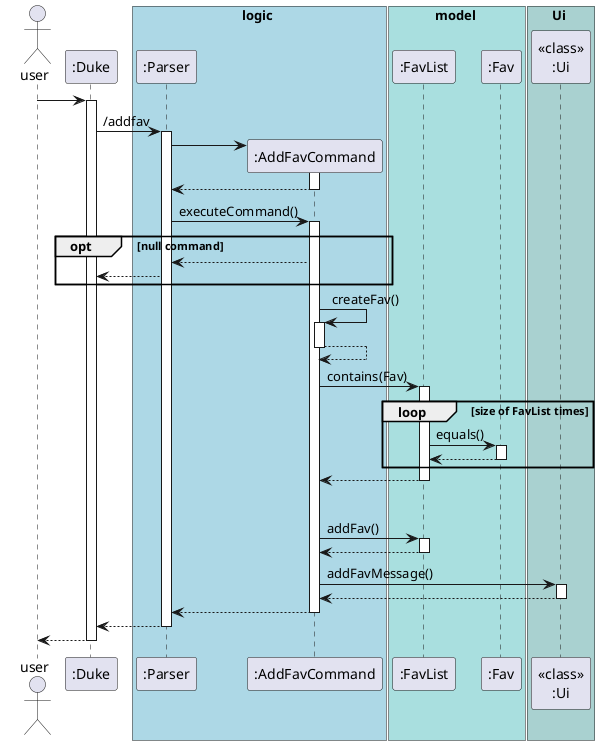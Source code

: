 @startuml
actor user
participant ":Duke"
box logic #LightBlue
participant ":Parser"
participant ":AddFavCommand"
end box
box model #A9DFDF
participant ":FavList"
participant ":Fav"
end box
box Ui #A9D1D0
participant "<<class>>\n:Ui"
end box

user ->":Duke"
activate ":Duke"
":Duke" -> ":Parser" : /addfav
activate ":Parser"
create ":AddFavCommand"
":Parser" -> ":AddFavCommand"
activate ":AddFavCommand"
":AddFavCommand" --> ":Parser"
deactivate ":AddFavCommand"
":Parser" -> ":AddFavCommand" : executeCommand()
activate ":AddFavCommand"
opt null command
    ":AddFavCommand" --> ":Parser"
    ":Parser" --> ":Duke"
end
":AddFavCommand" -> ":AddFavCommand" : createFav()
activate ":AddFavCommand"

'alt description empty
'    create ":Fav"
'    ":AddFavCommand" -> ":Fav" : new Fav(command, command)
'     activate ":Fav"
'    ":Fav" --> ":AddFavCommand"
'    deactivate ":Fav"
'else description not empty
'    create ":Fav"
'    ":AddFavCommand" -> ":Fav" : new Fav(command, desc)
'     activate ":Fav"
'    ":Fav" --> ":AddFavCommand"
'    deactivate ":Fav"
'end

":AddFavCommand" --> ":AddFavCommand"
deactivate ":AddFavCommand"
":AddFavCommand" -> ":FavList" : contains(Fav)
activate ":FavList"

loop size of FavList times
    ":FavList" -> ":Fav" : equals()
     activate ":Fav" 
    ":Fav" --> ":FavList"
    deactivate ":Fav" 
end

":FavList" --> ":AddFavCommand"
deactivate ":FavList"
opt no duplicate Fav
    ":AddFavCommand" -> ":FavList" : addFav()
    activate ":FavList"
    ":FavList" --> ":AddFavCommand"
    deactivate ":FavList"
    ":AddFavCommand" -> "<<class>>\n:Ui" : addFavMessage()
    activate "<<class>>\n:Ui"
    "<<class>>\n:Ui" --> ":AddFavCommand"
    deactivate "<<class>>\n:Ui"
    ":AddFavCommand" --> ":Parser"
    deactivate ":AddFavCommand"
    ":Parser" --> ":Duke"
    deactivate ":Parser"
    ":Duke" --> user
    deactivate ":Duke"

@enduml